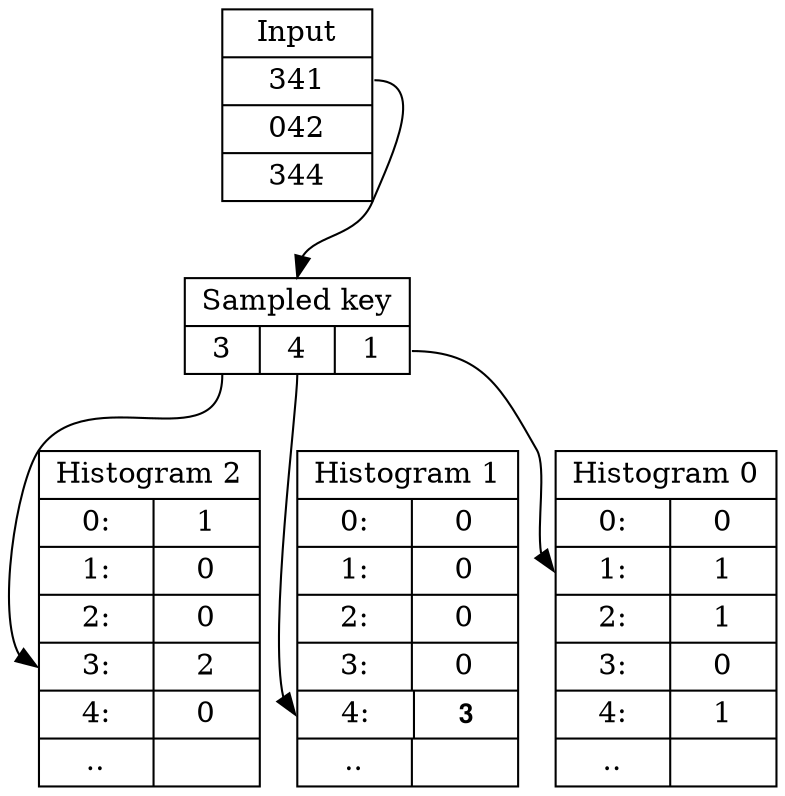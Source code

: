 digraph structs {
	rankdir=TB;
	node [shape=record,width=1.0,height=.1];

	// 341, 042, 344

	keys [label="{Input|<k0>341|042|344}"];

	key0 [label="{<label>Sampled key|{<k2>3|<k1>4|<k0>1}}"];

	hist0 [label="{ Histogram 0 |
		{0:|0} |
		{<cnt>1:|1} |
		{2:|1} |
		{3:|0} |
		{4:|1} |
		{..| }}"];

	hist1 [label="{ Histogram 1 |
		{0:|0} |
		{1:|0} |
		{2:|0} |
		{3:|0} |
		{<cnt>4:|𝟯} |
		{..| }}"];

	hist2 [label="{ Histogram 2 |
		{0:|1} |
		{1:|0} |
		{2:|0} |
		{<cnt>3:|2} |
		{4:|0} |
		{..| }}"];

	keys:k0 -> key0:label:n;

	key0:k2 -> hist2:cnt:w;
	key0:k1 -> hist1:cnt:w;
	key0:k0 -> hist0:cnt:w;
}

